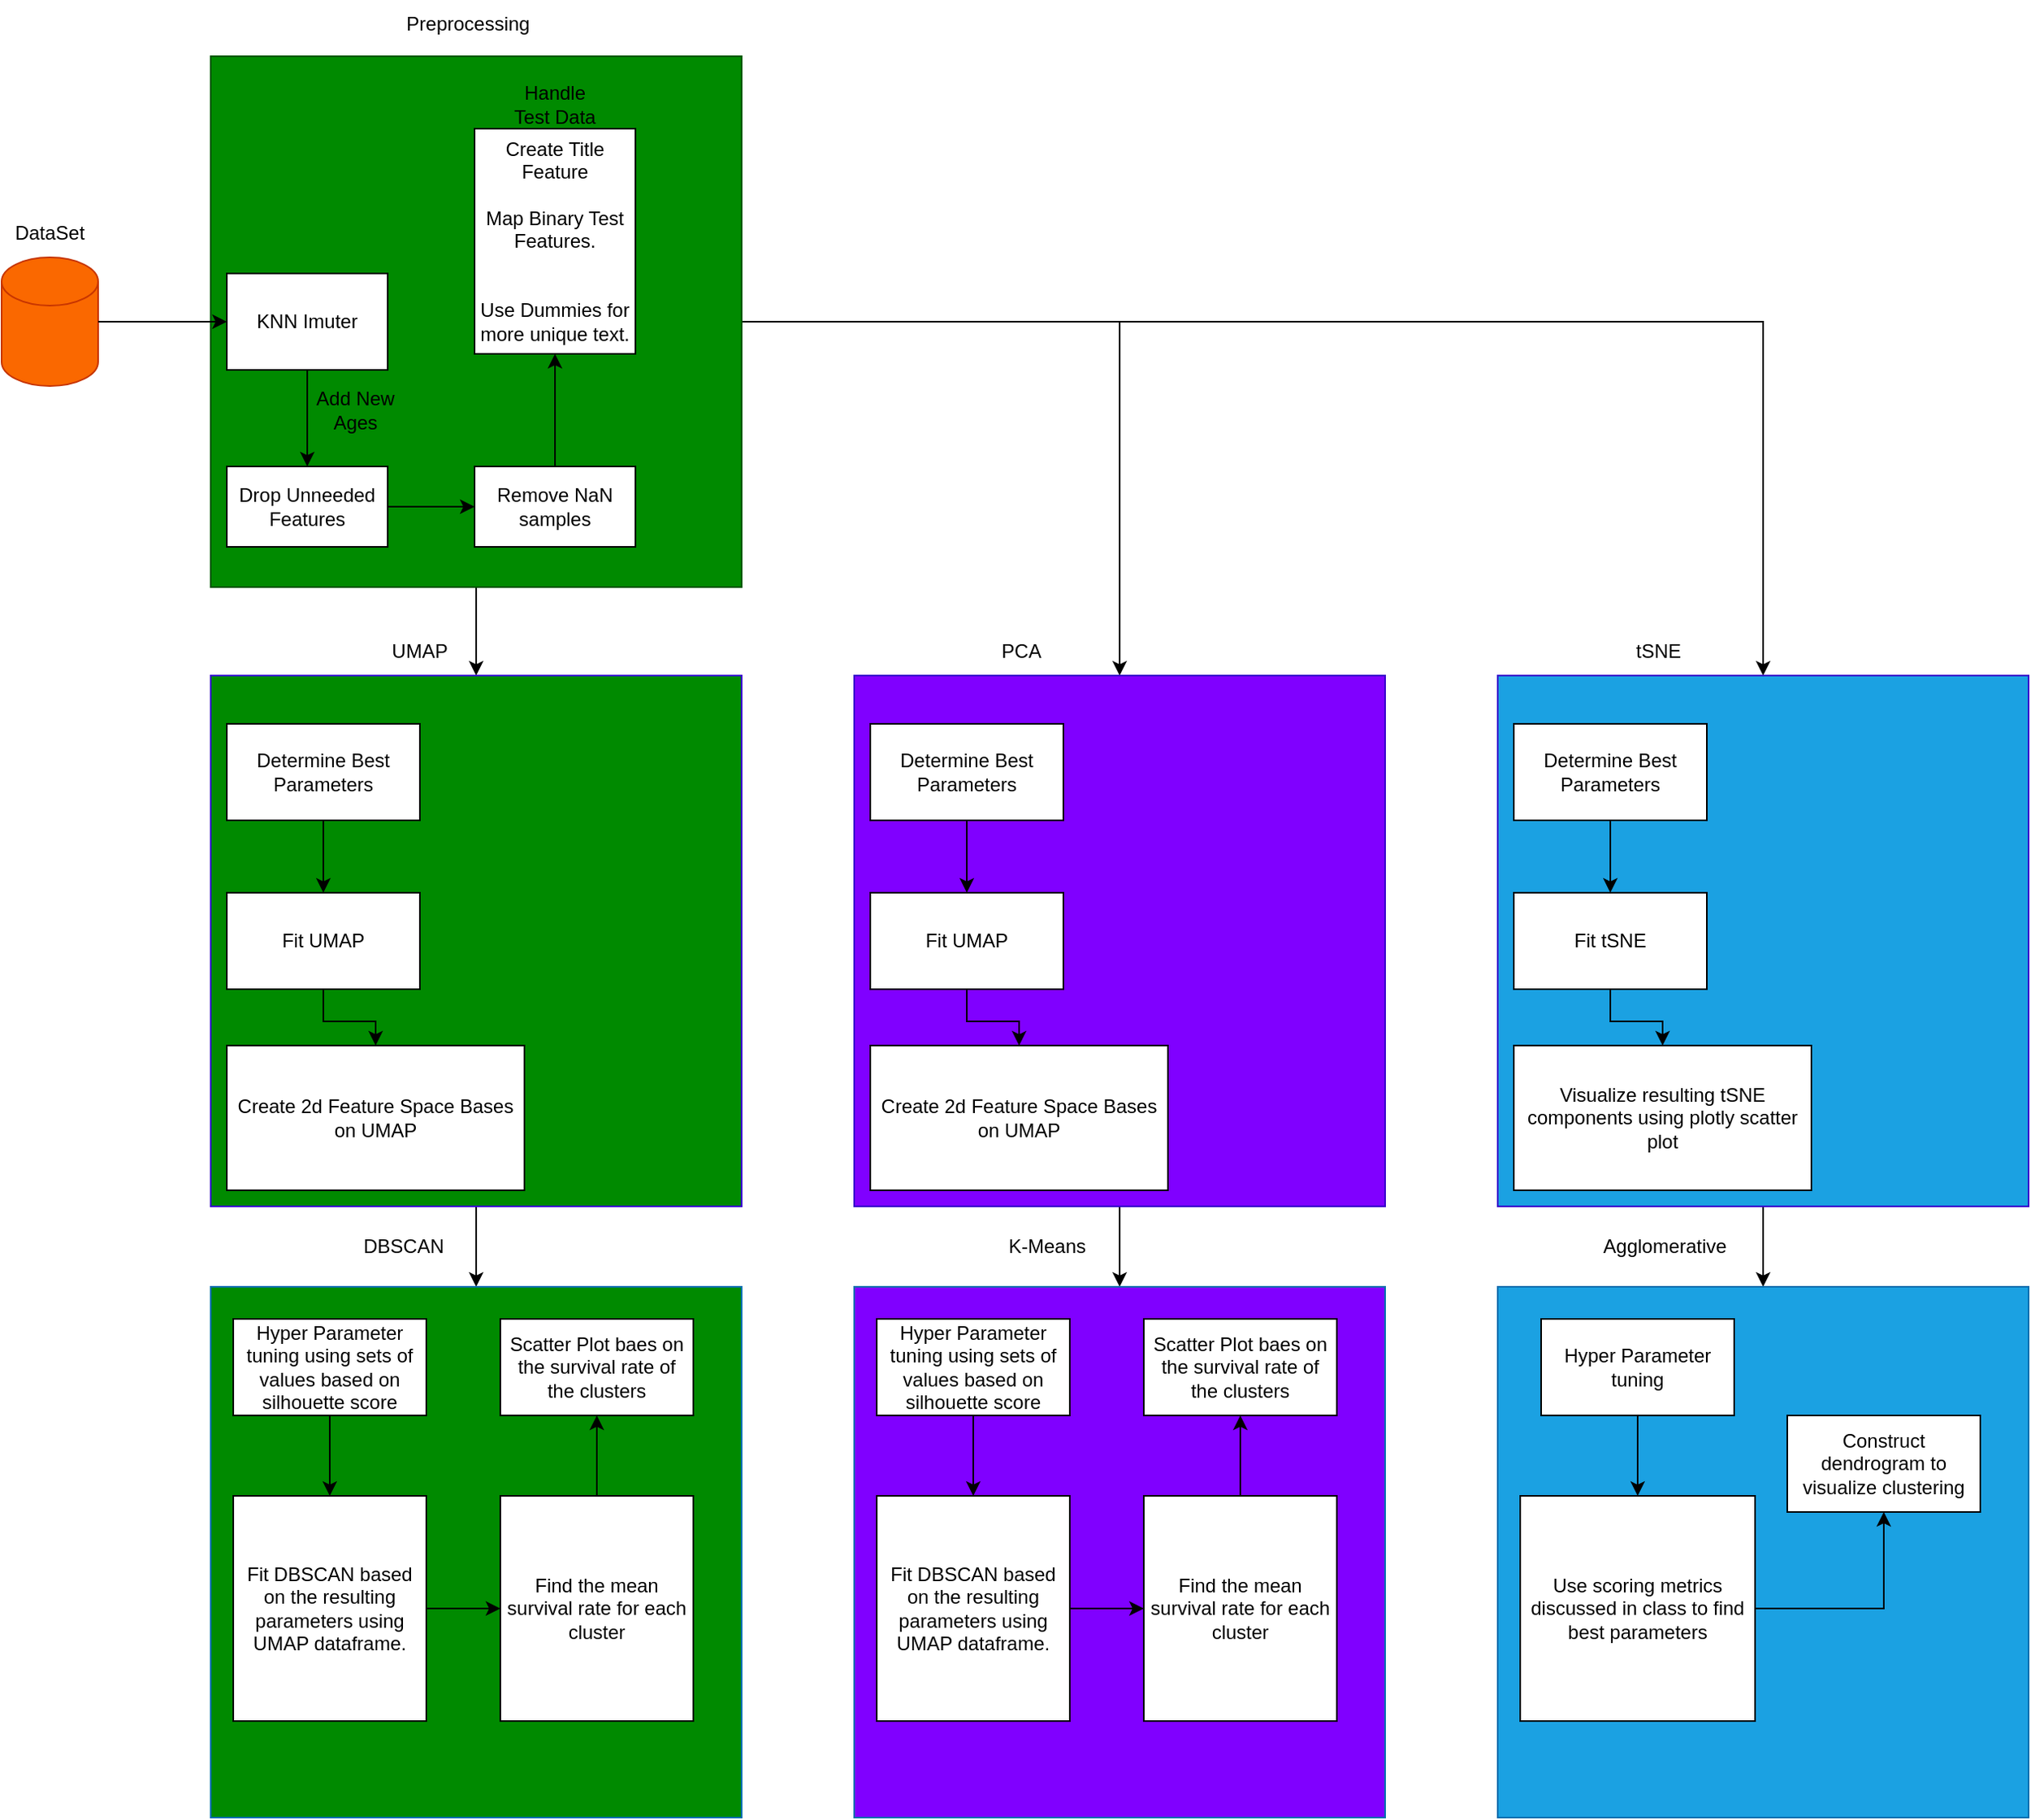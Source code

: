 <mxfile version="26.2.14">
  <diagram id="C5RBs43oDa-KdzZeNtuy" name="Page-1">
    <mxGraphModel dx="1209" dy="675" grid="1" gridSize="10" guides="1" tooltips="1" connect="1" arrows="1" fold="1" page="1" pageScale="1" pageWidth="3300" pageHeight="2339" math="0" shadow="0">
      <root>
        <mxCell id="WIyWlLk6GJQsqaUBKTNV-0" />
        <mxCell id="WIyWlLk6GJQsqaUBKTNV-1" parent="WIyWlLk6GJQsqaUBKTNV-0" />
        <mxCell id="hxx1PxXODh5M_8Npdnff-0" value="" style="shape=cylinder3;whiteSpace=wrap;html=1;boundedLbl=1;backgroundOutline=1;size=15;fillColor=#fa6800;fontColor=#000000;strokeColor=#C73500;" parent="WIyWlLk6GJQsqaUBKTNV-1" vertex="1">
          <mxGeometry x="30" y="160" width="60" height="80" as="geometry" />
        </mxCell>
        <mxCell id="hxx1PxXODh5M_8Npdnff-1" value="DataSet" style="text;html=1;align=center;verticalAlign=middle;whiteSpace=wrap;rounded=0;" parent="WIyWlLk6GJQsqaUBKTNV-1" vertex="1">
          <mxGeometry x="30" y="130" width="60" height="30" as="geometry" />
        </mxCell>
        <mxCell id="JGZ7ociO1GiPPdxGjtZ6-7" style="edgeStyle=orthogonalEdgeStyle;rounded=0;orthogonalLoop=1;jettySize=auto;html=1;exitX=0.5;exitY=1;exitDx=0;exitDy=0;entryX=0.5;entryY=0;entryDx=0;entryDy=0;" parent="WIyWlLk6GJQsqaUBKTNV-1" source="hxx1PxXODh5M_8Npdnff-3" target="hxx1PxXODh5M_8Npdnff-20" edge="1">
          <mxGeometry relative="1" as="geometry" />
        </mxCell>
        <mxCell id="LgkkknB12D8OuFX2U21t-36" style="edgeStyle=orthogonalEdgeStyle;rounded=0;orthogonalLoop=1;jettySize=auto;html=1;exitX=1;exitY=0.5;exitDx=0;exitDy=0;entryX=0.5;entryY=0;entryDx=0;entryDy=0;" edge="1" parent="WIyWlLk6GJQsqaUBKTNV-1" source="hxx1PxXODh5M_8Npdnff-3" target="LgkkknB12D8OuFX2U21t-1">
          <mxGeometry relative="1" as="geometry" />
        </mxCell>
        <mxCell id="LgkkknB12D8OuFX2U21t-37" style="edgeStyle=orthogonalEdgeStyle;rounded=0;orthogonalLoop=1;jettySize=auto;html=1;exitX=1;exitY=0.5;exitDx=0;exitDy=0;entryX=0.5;entryY=0;entryDx=0;entryDy=0;" edge="1" parent="WIyWlLk6GJQsqaUBKTNV-1" source="hxx1PxXODh5M_8Npdnff-3" target="LgkkknB12D8OuFX2U21t-18">
          <mxGeometry relative="1" as="geometry" />
        </mxCell>
        <mxCell id="hxx1PxXODh5M_8Npdnff-3" value="" style="whiteSpace=wrap;html=1;aspect=fixed;fillColor=#008a00;fontColor=#ffffff;strokeColor=#005700;" parent="WIyWlLk6GJQsqaUBKTNV-1" vertex="1">
          <mxGeometry x="160" y="35" width="330" height="330" as="geometry" />
        </mxCell>
        <mxCell id="hxx1PxXODh5M_8Npdnff-5" value="Preprocessing" style="text;html=1;align=center;verticalAlign=middle;whiteSpace=wrap;rounded=0;" parent="WIyWlLk6GJQsqaUBKTNV-1" vertex="1">
          <mxGeometry x="290" width="60" height="30" as="geometry" />
        </mxCell>
        <mxCell id="hxx1PxXODh5M_8Npdnff-6" value="KNN Imuter" style="rounded=0;whiteSpace=wrap;html=1;" parent="WIyWlLk6GJQsqaUBKTNV-1" vertex="1">
          <mxGeometry x="170" y="170" width="100" height="60" as="geometry" />
        </mxCell>
        <mxCell id="hxx1PxXODh5M_8Npdnff-7" value="" style="endArrow=classic;html=1;rounded=0;exitX=1;exitY=0.5;exitDx=0;exitDy=0;exitPerimeter=0;entryX=0;entryY=0.5;entryDx=0;entryDy=0;" parent="WIyWlLk6GJQsqaUBKTNV-1" source="hxx1PxXODh5M_8Npdnff-0" target="hxx1PxXODh5M_8Npdnff-6" edge="1">
          <mxGeometry width="50" height="50" relative="1" as="geometry">
            <mxPoint x="350" y="200" as="sourcePoint" />
            <mxPoint x="400" y="150" as="targetPoint" />
          </mxGeometry>
        </mxCell>
        <mxCell id="hxx1PxXODh5M_8Npdnff-9" value="" style="endArrow=classic;html=1;rounded=0;exitX=0.5;exitY=1;exitDx=0;exitDy=0;entryX=0.5;entryY=0;entryDx=0;entryDy=0;" parent="WIyWlLk6GJQsqaUBKTNV-1" source="hxx1PxXODh5M_8Npdnff-6" target="hxx1PxXODh5M_8Npdnff-10" edge="1">
          <mxGeometry width="50" height="50" relative="1" as="geometry">
            <mxPoint x="350" y="200" as="sourcePoint" />
            <mxPoint x="400" y="150" as="targetPoint" />
          </mxGeometry>
        </mxCell>
        <mxCell id="hxx1PxXODh5M_8Npdnff-15" style="edgeStyle=orthogonalEdgeStyle;rounded=0;orthogonalLoop=1;jettySize=auto;html=1;exitX=1;exitY=0.5;exitDx=0;exitDy=0;entryX=0;entryY=0.5;entryDx=0;entryDy=0;" parent="WIyWlLk6GJQsqaUBKTNV-1" source="hxx1PxXODh5M_8Npdnff-10" target="hxx1PxXODh5M_8Npdnff-14" edge="1">
          <mxGeometry relative="1" as="geometry" />
        </mxCell>
        <mxCell id="hxx1PxXODh5M_8Npdnff-10" value="Drop Unneeded Features" style="rounded=0;whiteSpace=wrap;html=1;" parent="WIyWlLk6GJQsqaUBKTNV-1" vertex="1">
          <mxGeometry x="170" y="290" width="100" height="50" as="geometry" />
        </mxCell>
        <mxCell id="hxx1PxXODh5M_8Npdnff-11" value="Add New Ages" style="text;html=1;align=center;verticalAlign=middle;whiteSpace=wrap;rounded=0;" parent="WIyWlLk6GJQsqaUBKTNV-1" vertex="1">
          <mxGeometry x="220" y="240" width="60" height="30" as="geometry" />
        </mxCell>
        <mxCell id="hxx1PxXODh5M_8Npdnff-19" style="edgeStyle=orthogonalEdgeStyle;rounded=0;orthogonalLoop=1;jettySize=auto;html=1;exitX=0.5;exitY=0;exitDx=0;exitDy=0;entryX=0.5;entryY=1;entryDx=0;entryDy=0;" parent="WIyWlLk6GJQsqaUBKTNV-1" source="hxx1PxXODh5M_8Npdnff-14" target="hxx1PxXODh5M_8Npdnff-17" edge="1">
          <mxGeometry relative="1" as="geometry" />
        </mxCell>
        <mxCell id="hxx1PxXODh5M_8Npdnff-14" value="Remove NaN samples" style="rounded=0;whiteSpace=wrap;html=1;" parent="WIyWlLk6GJQsqaUBKTNV-1" vertex="1">
          <mxGeometry x="324" y="290" width="100" height="50" as="geometry" />
        </mxCell>
        <mxCell id="hxx1PxXODh5M_8Npdnff-17" value="Create Title Feature&lt;div&gt;&lt;br&gt;&lt;/div&gt;&lt;div&gt;Map Binary Test Features.&lt;/div&gt;&lt;div&gt;&lt;br&gt;&lt;/div&gt;&lt;div&gt;&lt;br&gt;&lt;/div&gt;&lt;div&gt;Use Dummies for more unique text.&lt;/div&gt;" style="rounded=0;whiteSpace=wrap;html=1;" parent="WIyWlLk6GJQsqaUBKTNV-1" vertex="1">
          <mxGeometry x="324" y="80" width="100" height="140" as="geometry" />
        </mxCell>
        <mxCell id="hxx1PxXODh5M_8Npdnff-18" value="Handle Test Data" style="text;html=1;align=center;verticalAlign=middle;whiteSpace=wrap;rounded=0;" parent="WIyWlLk6GJQsqaUBKTNV-1" vertex="1">
          <mxGeometry x="344" y="50" width="60" height="30" as="geometry" />
        </mxCell>
        <mxCell id="hxx1PxXODh5M_8Npdnff-30" style="edgeStyle=orthogonalEdgeStyle;rounded=0;orthogonalLoop=1;jettySize=auto;html=1;exitX=0.5;exitY=1;exitDx=0;exitDy=0;entryX=0.5;entryY=0;entryDx=0;entryDy=0;" parent="WIyWlLk6GJQsqaUBKTNV-1" source="hxx1PxXODh5M_8Npdnff-20" target="hxx1PxXODh5M_8Npdnff-29" edge="1">
          <mxGeometry relative="1" as="geometry" />
        </mxCell>
        <mxCell id="hxx1PxXODh5M_8Npdnff-20" value="" style="whiteSpace=wrap;html=1;aspect=fixed;fillColor=light-dark(#008a00, #43ba43);fontColor=#ffffff;strokeColor=#3700CC;" parent="WIyWlLk6GJQsqaUBKTNV-1" vertex="1">
          <mxGeometry x="160" y="420" width="330" height="330" as="geometry" />
        </mxCell>
        <mxCell id="hxx1PxXODh5M_8Npdnff-21" value="UMAP" style="text;html=1;align=center;verticalAlign=middle;whiteSpace=wrap;rounded=0;" parent="WIyWlLk6GJQsqaUBKTNV-1" vertex="1">
          <mxGeometry x="260" y="390" width="60" height="30" as="geometry" />
        </mxCell>
        <mxCell id="hxx1PxXODh5M_8Npdnff-25" style="edgeStyle=orthogonalEdgeStyle;rounded=0;orthogonalLoop=1;jettySize=auto;html=1;exitX=0.5;exitY=1;exitDx=0;exitDy=0;entryX=0.5;entryY=0;entryDx=0;entryDy=0;" parent="WIyWlLk6GJQsqaUBKTNV-1" source="hxx1PxXODh5M_8Npdnff-23" target="hxx1PxXODh5M_8Npdnff-24" edge="1">
          <mxGeometry relative="1" as="geometry" />
        </mxCell>
        <mxCell id="hxx1PxXODh5M_8Npdnff-23" value="Determine Best Parameters" style="rounded=0;whiteSpace=wrap;html=1;" parent="WIyWlLk6GJQsqaUBKTNV-1" vertex="1">
          <mxGeometry x="170" y="450" width="120" height="60" as="geometry" />
        </mxCell>
        <mxCell id="hxx1PxXODh5M_8Npdnff-28" style="edgeStyle=orthogonalEdgeStyle;rounded=0;orthogonalLoop=1;jettySize=auto;html=1;exitX=0.5;exitY=1;exitDx=0;exitDy=0;entryX=0.5;entryY=0;entryDx=0;entryDy=0;" parent="WIyWlLk6GJQsqaUBKTNV-1" source="hxx1PxXODh5M_8Npdnff-24" target="hxx1PxXODh5M_8Npdnff-27" edge="1">
          <mxGeometry relative="1" as="geometry" />
        </mxCell>
        <mxCell id="hxx1PxXODh5M_8Npdnff-24" value="Fit UMAP" style="rounded=0;whiteSpace=wrap;html=1;" parent="WIyWlLk6GJQsqaUBKTNV-1" vertex="1">
          <mxGeometry x="170" y="555" width="120" height="60" as="geometry" />
        </mxCell>
        <mxCell id="hxx1PxXODh5M_8Npdnff-27" value="Create 2d Feature Space Bases on UMAP" style="rounded=0;whiteSpace=wrap;html=1;" parent="WIyWlLk6GJQsqaUBKTNV-1" vertex="1">
          <mxGeometry x="170" y="650" width="185" height="90" as="geometry" />
        </mxCell>
        <mxCell id="hxx1PxXODh5M_8Npdnff-29" value="" style="whiteSpace=wrap;html=1;aspect=fixed;fillColor=#008A00;fontColor=#ffffff;strokeColor=#006EAF;" parent="WIyWlLk6GJQsqaUBKTNV-1" vertex="1">
          <mxGeometry x="160" y="800" width="330" height="330" as="geometry" />
        </mxCell>
        <mxCell id="hxx1PxXODh5M_8Npdnff-31" value="DBSCAN" style="text;html=1;align=center;verticalAlign=middle;whiteSpace=wrap;rounded=0;" parent="WIyWlLk6GJQsqaUBKTNV-1" vertex="1">
          <mxGeometry x="250" y="760" width="60" height="30" as="geometry" />
        </mxCell>
        <mxCell id="hxx1PxXODh5M_8Npdnff-35" style="edgeStyle=orthogonalEdgeStyle;rounded=0;orthogonalLoop=1;jettySize=auto;html=1;exitX=0.5;exitY=1;exitDx=0;exitDy=0;entryX=0.5;entryY=0;entryDx=0;entryDy=0;" parent="WIyWlLk6GJQsqaUBKTNV-1" source="hxx1PxXODh5M_8Npdnff-32" target="hxx1PxXODh5M_8Npdnff-34" edge="1">
          <mxGeometry relative="1" as="geometry" />
        </mxCell>
        <mxCell id="hxx1PxXODh5M_8Npdnff-32" value="Hyper Parameter tuning using sets of values based on silhouette score" style="rounded=0;whiteSpace=wrap;html=1;" parent="WIyWlLk6GJQsqaUBKTNV-1" vertex="1">
          <mxGeometry x="174" y="820" width="120" height="60" as="geometry" />
        </mxCell>
        <mxCell id="hxx1PxXODh5M_8Npdnff-38" style="edgeStyle=orthogonalEdgeStyle;rounded=0;orthogonalLoop=1;jettySize=auto;html=1;exitX=1;exitY=0.5;exitDx=0;exitDy=0;entryX=0;entryY=0.5;entryDx=0;entryDy=0;" parent="WIyWlLk6GJQsqaUBKTNV-1" source="hxx1PxXODh5M_8Npdnff-34" target="hxx1PxXODh5M_8Npdnff-37" edge="1">
          <mxGeometry relative="1" as="geometry" />
        </mxCell>
        <mxCell id="hxx1PxXODh5M_8Npdnff-34" value="Fit DBSCAN based on the resulting parameters using UMAP dataframe." style="rounded=0;whiteSpace=wrap;html=1;" parent="WIyWlLk6GJQsqaUBKTNV-1" vertex="1">
          <mxGeometry x="174" y="930" width="120" height="140" as="geometry" />
        </mxCell>
        <mxCell id="hxx1PxXODh5M_8Npdnff-42" style="edgeStyle=orthogonalEdgeStyle;rounded=0;orthogonalLoop=1;jettySize=auto;html=1;exitX=0.5;exitY=0;exitDx=0;exitDy=0;entryX=0.5;entryY=1;entryDx=0;entryDy=0;" parent="WIyWlLk6GJQsqaUBKTNV-1" source="hxx1PxXODh5M_8Npdnff-37" target="hxx1PxXODh5M_8Npdnff-41" edge="1">
          <mxGeometry relative="1" as="geometry" />
        </mxCell>
        <mxCell id="hxx1PxXODh5M_8Npdnff-37" value="Find the mean survival rate for each cluster" style="rounded=0;whiteSpace=wrap;html=1;" parent="WIyWlLk6GJQsqaUBKTNV-1" vertex="1">
          <mxGeometry x="340" y="930" width="120" height="140" as="geometry" />
        </mxCell>
        <mxCell id="hxx1PxXODh5M_8Npdnff-41" value="Scatter Plot baes on the survival rate of the clusters" style="rounded=0;whiteSpace=wrap;html=1;" parent="WIyWlLk6GJQsqaUBKTNV-1" vertex="1">
          <mxGeometry x="340" y="820" width="120" height="60" as="geometry" />
        </mxCell>
        <mxCell id="LgkkknB12D8OuFX2U21t-0" style="edgeStyle=orthogonalEdgeStyle;rounded=0;orthogonalLoop=1;jettySize=auto;html=1;exitX=0.5;exitY=1;exitDx=0;exitDy=0;entryX=0.5;entryY=0;entryDx=0;entryDy=0;" edge="1" parent="WIyWlLk6GJQsqaUBKTNV-1" source="LgkkknB12D8OuFX2U21t-1" target="LgkkknB12D8OuFX2U21t-8">
          <mxGeometry relative="1" as="geometry" />
        </mxCell>
        <mxCell id="LgkkknB12D8OuFX2U21t-1" value="" style="whiteSpace=wrap;html=1;aspect=fixed;fillColor=light-dark(#8000ff, #43ba43);fontColor=#ffffff;strokeColor=#3700CC;" vertex="1" parent="WIyWlLk6GJQsqaUBKTNV-1">
          <mxGeometry x="560" y="420" width="330" height="330" as="geometry" />
        </mxCell>
        <mxCell id="LgkkknB12D8OuFX2U21t-2" value="PCA" style="text;html=1;align=center;verticalAlign=middle;whiteSpace=wrap;rounded=0;" vertex="1" parent="WIyWlLk6GJQsqaUBKTNV-1">
          <mxGeometry x="634" y="390" width="60" height="30" as="geometry" />
        </mxCell>
        <mxCell id="LgkkknB12D8OuFX2U21t-3" style="edgeStyle=orthogonalEdgeStyle;rounded=0;orthogonalLoop=1;jettySize=auto;html=1;exitX=0.5;exitY=1;exitDx=0;exitDy=0;entryX=0.5;entryY=0;entryDx=0;entryDy=0;" edge="1" parent="WIyWlLk6GJQsqaUBKTNV-1" source="LgkkknB12D8OuFX2U21t-4" target="LgkkknB12D8OuFX2U21t-6">
          <mxGeometry relative="1" as="geometry" />
        </mxCell>
        <mxCell id="LgkkknB12D8OuFX2U21t-4" value="Determine Best Parameters" style="rounded=0;whiteSpace=wrap;html=1;" vertex="1" parent="WIyWlLk6GJQsqaUBKTNV-1">
          <mxGeometry x="570" y="450" width="120" height="60" as="geometry" />
        </mxCell>
        <mxCell id="LgkkknB12D8OuFX2U21t-5" style="edgeStyle=orthogonalEdgeStyle;rounded=0;orthogonalLoop=1;jettySize=auto;html=1;exitX=0.5;exitY=1;exitDx=0;exitDy=0;entryX=0.5;entryY=0;entryDx=0;entryDy=0;" edge="1" parent="WIyWlLk6GJQsqaUBKTNV-1" source="LgkkknB12D8OuFX2U21t-6" target="LgkkknB12D8OuFX2U21t-7">
          <mxGeometry relative="1" as="geometry" />
        </mxCell>
        <mxCell id="LgkkknB12D8OuFX2U21t-6" value="Fit UMAP" style="rounded=0;whiteSpace=wrap;html=1;" vertex="1" parent="WIyWlLk6GJQsqaUBKTNV-1">
          <mxGeometry x="570" y="555" width="120" height="60" as="geometry" />
        </mxCell>
        <mxCell id="LgkkknB12D8OuFX2U21t-7" value="Create 2d Feature Space Bases on UMAP" style="rounded=0;whiteSpace=wrap;html=1;" vertex="1" parent="WIyWlLk6GJQsqaUBKTNV-1">
          <mxGeometry x="570" y="650" width="185" height="90" as="geometry" />
        </mxCell>
        <mxCell id="LgkkknB12D8OuFX2U21t-8" value="" style="whiteSpace=wrap;html=1;aspect=fixed;fillColor=light-dark(#8000FF,#43BA43);fontColor=#ffffff;strokeColor=#006EAF;" vertex="1" parent="WIyWlLk6GJQsqaUBKTNV-1">
          <mxGeometry x="560" y="800" width="330" height="330" as="geometry" />
        </mxCell>
        <mxCell id="LgkkknB12D8OuFX2U21t-9" value="K-Means" style="text;html=1;align=center;verticalAlign=middle;whiteSpace=wrap;rounded=0;" vertex="1" parent="WIyWlLk6GJQsqaUBKTNV-1">
          <mxGeometry x="650" y="760" width="60" height="30" as="geometry" />
        </mxCell>
        <mxCell id="LgkkknB12D8OuFX2U21t-10" style="edgeStyle=orthogonalEdgeStyle;rounded=0;orthogonalLoop=1;jettySize=auto;html=1;exitX=0.5;exitY=1;exitDx=0;exitDy=0;entryX=0.5;entryY=0;entryDx=0;entryDy=0;" edge="1" parent="WIyWlLk6GJQsqaUBKTNV-1" source="LgkkknB12D8OuFX2U21t-11" target="LgkkknB12D8OuFX2U21t-13">
          <mxGeometry relative="1" as="geometry" />
        </mxCell>
        <mxCell id="LgkkknB12D8OuFX2U21t-11" value="Hyper Parameter tuning using sets of values based on silhouette score" style="rounded=0;whiteSpace=wrap;html=1;" vertex="1" parent="WIyWlLk6GJQsqaUBKTNV-1">
          <mxGeometry x="574" y="820" width="120" height="60" as="geometry" />
        </mxCell>
        <mxCell id="LgkkknB12D8OuFX2U21t-12" style="edgeStyle=orthogonalEdgeStyle;rounded=0;orthogonalLoop=1;jettySize=auto;html=1;exitX=1;exitY=0.5;exitDx=0;exitDy=0;entryX=0;entryY=0.5;entryDx=0;entryDy=0;" edge="1" parent="WIyWlLk6GJQsqaUBKTNV-1" source="LgkkknB12D8OuFX2U21t-13" target="LgkkknB12D8OuFX2U21t-15">
          <mxGeometry relative="1" as="geometry" />
        </mxCell>
        <mxCell id="LgkkknB12D8OuFX2U21t-13" value="Fit DBSCAN based on the resulting parameters using UMAP dataframe." style="rounded=0;whiteSpace=wrap;html=1;" vertex="1" parent="WIyWlLk6GJQsqaUBKTNV-1">
          <mxGeometry x="574" y="930" width="120" height="140" as="geometry" />
        </mxCell>
        <mxCell id="LgkkknB12D8OuFX2U21t-14" style="edgeStyle=orthogonalEdgeStyle;rounded=0;orthogonalLoop=1;jettySize=auto;html=1;exitX=0.5;exitY=0;exitDx=0;exitDy=0;entryX=0.5;entryY=1;entryDx=0;entryDy=0;" edge="1" parent="WIyWlLk6GJQsqaUBKTNV-1" source="LgkkknB12D8OuFX2U21t-15" target="LgkkknB12D8OuFX2U21t-16">
          <mxGeometry relative="1" as="geometry" />
        </mxCell>
        <mxCell id="LgkkknB12D8OuFX2U21t-15" value="Find the mean survival rate for each cluster" style="rounded=0;whiteSpace=wrap;html=1;" vertex="1" parent="WIyWlLk6GJQsqaUBKTNV-1">
          <mxGeometry x="740" y="930" width="120" height="140" as="geometry" />
        </mxCell>
        <mxCell id="LgkkknB12D8OuFX2U21t-16" value="Scatter Plot baes on the survival rate of the clusters" style="rounded=0;whiteSpace=wrap;html=1;" vertex="1" parent="WIyWlLk6GJQsqaUBKTNV-1">
          <mxGeometry x="740" y="820" width="120" height="60" as="geometry" />
        </mxCell>
        <mxCell id="LgkkknB12D8OuFX2U21t-17" style="edgeStyle=orthogonalEdgeStyle;rounded=0;orthogonalLoop=1;jettySize=auto;html=1;exitX=0.5;exitY=1;exitDx=0;exitDy=0;entryX=0.5;entryY=0;entryDx=0;entryDy=0;" edge="1" parent="WIyWlLk6GJQsqaUBKTNV-1" source="LgkkknB12D8OuFX2U21t-18" target="LgkkknB12D8OuFX2U21t-25">
          <mxGeometry relative="1" as="geometry" />
        </mxCell>
        <mxCell id="LgkkknB12D8OuFX2U21t-18" value="" style="whiteSpace=wrap;html=1;aspect=fixed;fillColor=light-dark(#1ba1e2, #43ba43);fontColor=#ffffff;strokeColor=#3700CC;" vertex="1" parent="WIyWlLk6GJQsqaUBKTNV-1">
          <mxGeometry x="960" y="420" width="330" height="330" as="geometry" />
        </mxCell>
        <mxCell id="LgkkknB12D8OuFX2U21t-19" value="tSNE" style="text;html=1;align=center;verticalAlign=middle;whiteSpace=wrap;rounded=0;" vertex="1" parent="WIyWlLk6GJQsqaUBKTNV-1">
          <mxGeometry x="1030" y="390" width="60" height="30" as="geometry" />
        </mxCell>
        <mxCell id="LgkkknB12D8OuFX2U21t-20" style="edgeStyle=orthogonalEdgeStyle;rounded=0;orthogonalLoop=1;jettySize=auto;html=1;exitX=0.5;exitY=1;exitDx=0;exitDy=0;entryX=0.5;entryY=0;entryDx=0;entryDy=0;" edge="1" parent="WIyWlLk6GJQsqaUBKTNV-1" source="LgkkknB12D8OuFX2U21t-21" target="LgkkknB12D8OuFX2U21t-23">
          <mxGeometry relative="1" as="geometry" />
        </mxCell>
        <mxCell id="LgkkknB12D8OuFX2U21t-21" value="Determine Best Parameters" style="rounded=0;whiteSpace=wrap;html=1;" vertex="1" parent="WIyWlLk6GJQsqaUBKTNV-1">
          <mxGeometry x="970" y="450" width="120" height="60" as="geometry" />
        </mxCell>
        <mxCell id="LgkkknB12D8OuFX2U21t-22" style="edgeStyle=orthogonalEdgeStyle;rounded=0;orthogonalLoop=1;jettySize=auto;html=1;exitX=0.5;exitY=1;exitDx=0;exitDy=0;entryX=0.5;entryY=0;entryDx=0;entryDy=0;" edge="1" parent="WIyWlLk6GJQsqaUBKTNV-1" source="LgkkknB12D8OuFX2U21t-23" target="LgkkknB12D8OuFX2U21t-24">
          <mxGeometry relative="1" as="geometry" />
        </mxCell>
        <mxCell id="LgkkknB12D8OuFX2U21t-23" value="Fit tSNE" style="rounded=0;whiteSpace=wrap;html=1;" vertex="1" parent="WIyWlLk6GJQsqaUBKTNV-1">
          <mxGeometry x="970" y="555" width="120" height="60" as="geometry" />
        </mxCell>
        <mxCell id="LgkkknB12D8OuFX2U21t-24" value="Visualize resulting tSNE components using plotly scatter plot" style="rounded=0;whiteSpace=wrap;html=1;" vertex="1" parent="WIyWlLk6GJQsqaUBKTNV-1">
          <mxGeometry x="970" y="650" width="185" height="90" as="geometry" />
        </mxCell>
        <mxCell id="LgkkknB12D8OuFX2U21t-25" value="" style="whiteSpace=wrap;html=1;aspect=fixed;fillColor=light-dark(#1ba1e2, #43ba43);fontColor=#ffffff;strokeColor=#006EAF;" vertex="1" parent="WIyWlLk6GJQsqaUBKTNV-1">
          <mxGeometry x="960" y="800" width="330" height="330" as="geometry" />
        </mxCell>
        <mxCell id="LgkkknB12D8OuFX2U21t-26" value="Agglomerative" style="text;html=1;align=center;verticalAlign=middle;whiteSpace=wrap;rounded=0;" vertex="1" parent="WIyWlLk6GJQsqaUBKTNV-1">
          <mxGeometry x="1034" y="760" width="60" height="30" as="geometry" />
        </mxCell>
        <mxCell id="LgkkknB12D8OuFX2U21t-39" style="edgeStyle=orthogonalEdgeStyle;rounded=0;orthogonalLoop=1;jettySize=auto;html=1;exitX=0.5;exitY=1;exitDx=0;exitDy=0;entryX=0.5;entryY=0;entryDx=0;entryDy=0;" edge="1" parent="WIyWlLk6GJQsqaUBKTNV-1" source="LgkkknB12D8OuFX2U21t-28" target="LgkkknB12D8OuFX2U21t-30">
          <mxGeometry relative="1" as="geometry" />
        </mxCell>
        <mxCell id="LgkkknB12D8OuFX2U21t-28" value="Hyper Parameter tuning" style="rounded=0;whiteSpace=wrap;html=1;" vertex="1" parent="WIyWlLk6GJQsqaUBKTNV-1">
          <mxGeometry x="987" y="820" width="120" height="60" as="geometry" />
        </mxCell>
        <mxCell id="LgkkknB12D8OuFX2U21t-38" style="edgeStyle=orthogonalEdgeStyle;rounded=0;orthogonalLoop=1;jettySize=auto;html=1;exitX=1;exitY=0.5;exitDx=0;exitDy=0;entryX=0.5;entryY=1;entryDx=0;entryDy=0;" edge="1" parent="WIyWlLk6GJQsqaUBKTNV-1" source="LgkkknB12D8OuFX2U21t-30" target="LgkkknB12D8OuFX2U21t-33">
          <mxGeometry relative="1" as="geometry" />
        </mxCell>
        <mxCell id="LgkkknB12D8OuFX2U21t-30" value="Use scoring metrics discussed in class to find best parameters" style="rounded=0;whiteSpace=wrap;html=1;" vertex="1" parent="WIyWlLk6GJQsqaUBKTNV-1">
          <mxGeometry x="974" y="930" width="146" height="140" as="geometry" />
        </mxCell>
        <mxCell id="LgkkknB12D8OuFX2U21t-33" value="Construct dendrogram to visualize clustering" style="rounded=0;whiteSpace=wrap;html=1;" vertex="1" parent="WIyWlLk6GJQsqaUBKTNV-1">
          <mxGeometry x="1140" y="880" width="120" height="60" as="geometry" />
        </mxCell>
      </root>
    </mxGraphModel>
  </diagram>
</mxfile>
